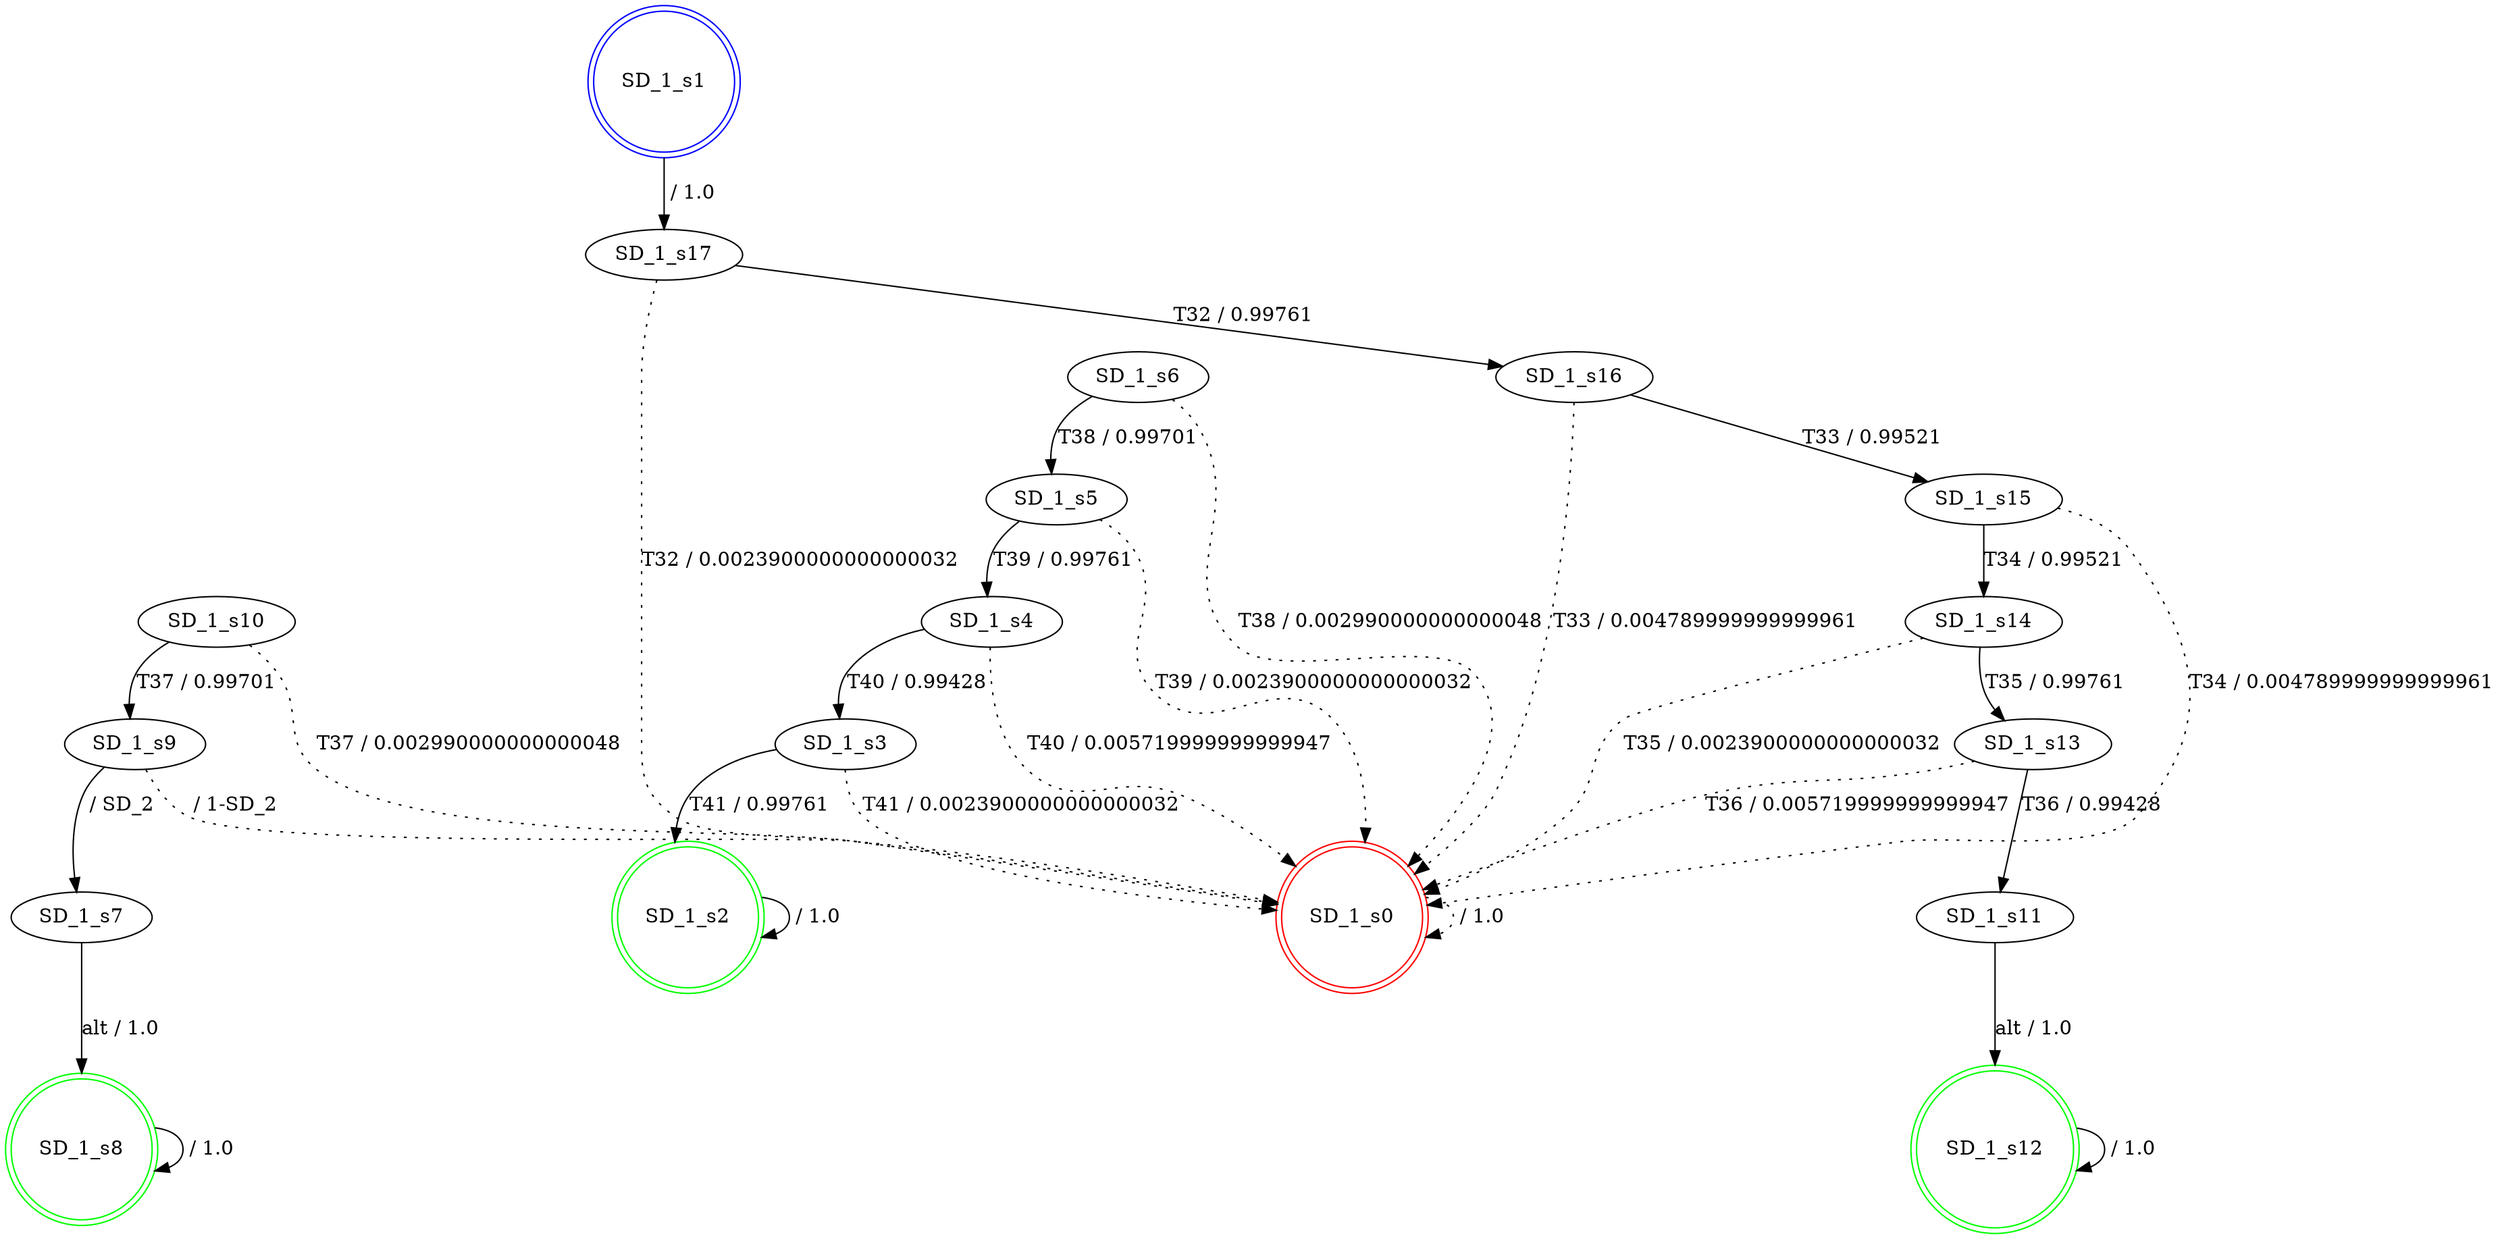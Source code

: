 digraph graphname {
SD_1_s0 [label="SD_1_s0",color=red,shape=doublecircle ];
SD_1_s1 [label="SD_1_s1",color=blue,shape=doublecircle ];
SD_1_s2 [label="SD_1_s2",color=green,shape=doublecircle ];
SD_1_s3 [label="SD_1_s3" ];
SD_1_s4 [label="SD_1_s4" ];
SD_1_s5 [label="SD_1_s5" ];
SD_1_s6 [label="SD_1_s6" ];
SD_1_s7 [label="SD_1_s7" ];
SD_1_s8 [label="SD_1_s8",color=green,shape=doublecircle ];
SD_1_s9 [label="SD_1_s9" ];
SD_1_s10 [label="SD_1_s10" ];
SD_1_s11 [label="SD_1_s11" ];
SD_1_s12 [label="SD_1_s12",color=green,shape=doublecircle ];
SD_1_s13 [label="SD_1_s13" ];
SD_1_s14 [label="SD_1_s14" ];
SD_1_s15 [label="SD_1_s15" ];
SD_1_s16 [label="SD_1_s16" ];
SD_1_s17 [label="SD_1_s17" ];
SD_1_s0 -> SD_1_s0 [label=" / 1.0", style=dotted];
SD_1_s1 -> SD_1_s17 [label=" / 1.0"];
SD_1_s2 -> SD_1_s2 [label=" / 1.0"];
SD_1_s3 -> SD_1_s2 [label="T41 / 0.99761"];
SD_1_s3 -> SD_1_s0 [label="T41 / 0.0023900000000000032", style=dotted];
SD_1_s4 -> SD_1_s3 [label="T40 / 0.99428"];
SD_1_s4 -> SD_1_s0 [label="T40 / 0.005719999999999947", style=dotted];
SD_1_s5 -> SD_1_s4 [label="T39 / 0.99761"];
SD_1_s5 -> SD_1_s0 [label="T39 / 0.0023900000000000032", style=dotted];
SD_1_s6 -> SD_1_s5 [label="T38 / 0.99701"];
SD_1_s6 -> SD_1_s0 [label="T38 / 0.002990000000000048", style=dotted];
SD_1_s7 -> SD_1_s8 [label="alt / 1.0"];
SD_1_s8 -> SD_1_s8 [label=" / 1.0"];
SD_1_s9 -> SD_1_s7 [label=" / SD_2"];
SD_1_s9 -> SD_1_s0 [label=" / 1-SD_2", style=dotted];
SD_1_s10 -> SD_1_s9 [label="T37 / 0.99701"];
SD_1_s10 -> SD_1_s0 [label="T37 / 0.002990000000000048", style=dotted];
SD_1_s11 -> SD_1_s12 [label="alt / 1.0"];
SD_1_s12 -> SD_1_s12 [label=" / 1.0"];
SD_1_s13 -> SD_1_s11 [label="T36 / 0.99428"];
SD_1_s13 -> SD_1_s0 [label="T36 / 0.005719999999999947", style=dotted];
SD_1_s14 -> SD_1_s13 [label="T35 / 0.99761"];
SD_1_s14 -> SD_1_s0 [label="T35 / 0.0023900000000000032", style=dotted];
SD_1_s15 -> SD_1_s14 [label="T34 / 0.99521"];
SD_1_s15 -> SD_1_s0 [label="T34 / 0.004789999999999961", style=dotted];
SD_1_s16 -> SD_1_s15 [label="T33 / 0.99521"];
SD_1_s16 -> SD_1_s0 [label="T33 / 0.004789999999999961", style=dotted];
SD_1_s17 -> SD_1_s16 [label="T32 / 0.99761"];
SD_1_s17 -> SD_1_s0 [label="T32 / 0.0023900000000000032", style=dotted];
}